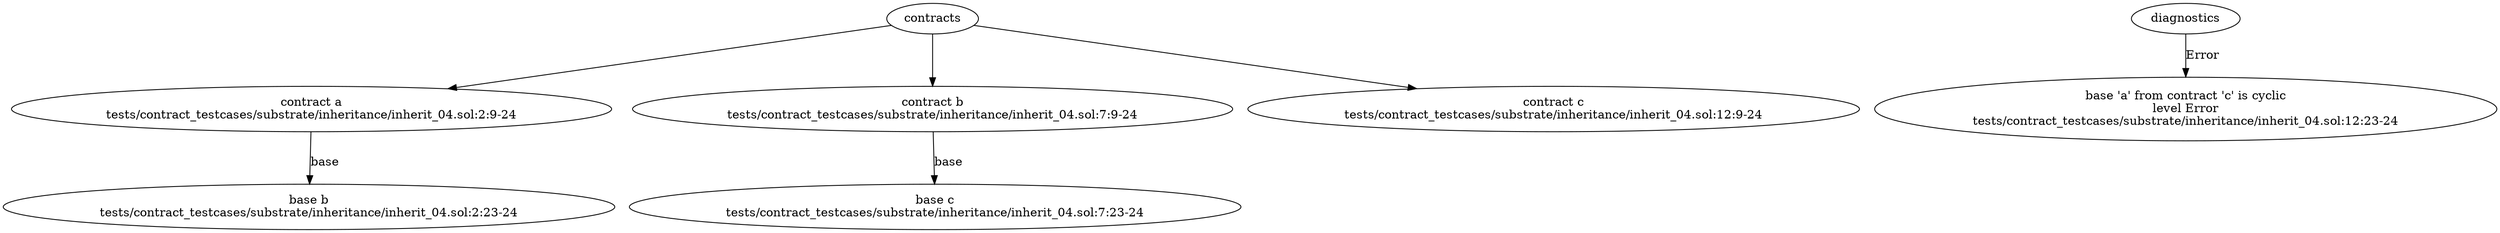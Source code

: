 strict digraph "tests/contract_testcases/substrate/inheritance/inherit_04.sol" {
	contract [label="contract a\ntests/contract_testcases/substrate/inheritance/inherit_04.sol:2:9-24"]
	base [label="base b\ntests/contract_testcases/substrate/inheritance/inherit_04.sol:2:23-24"]
	contract_4 [label="contract b\ntests/contract_testcases/substrate/inheritance/inherit_04.sol:7:9-24"]
	base_5 [label="base c\ntests/contract_testcases/substrate/inheritance/inherit_04.sol:7:23-24"]
	contract_6 [label="contract c\ntests/contract_testcases/substrate/inheritance/inherit_04.sol:12:9-24"]
	diagnostic [label="base 'a' from contract 'c' is cyclic\nlevel Error\ntests/contract_testcases/substrate/inheritance/inherit_04.sol:12:23-24"]
	contracts -> contract
	contract -> base [label="base"]
	contracts -> contract_4
	contract_4 -> base_5 [label="base"]
	contracts -> contract_6
	diagnostics -> diagnostic [label="Error"]
}
